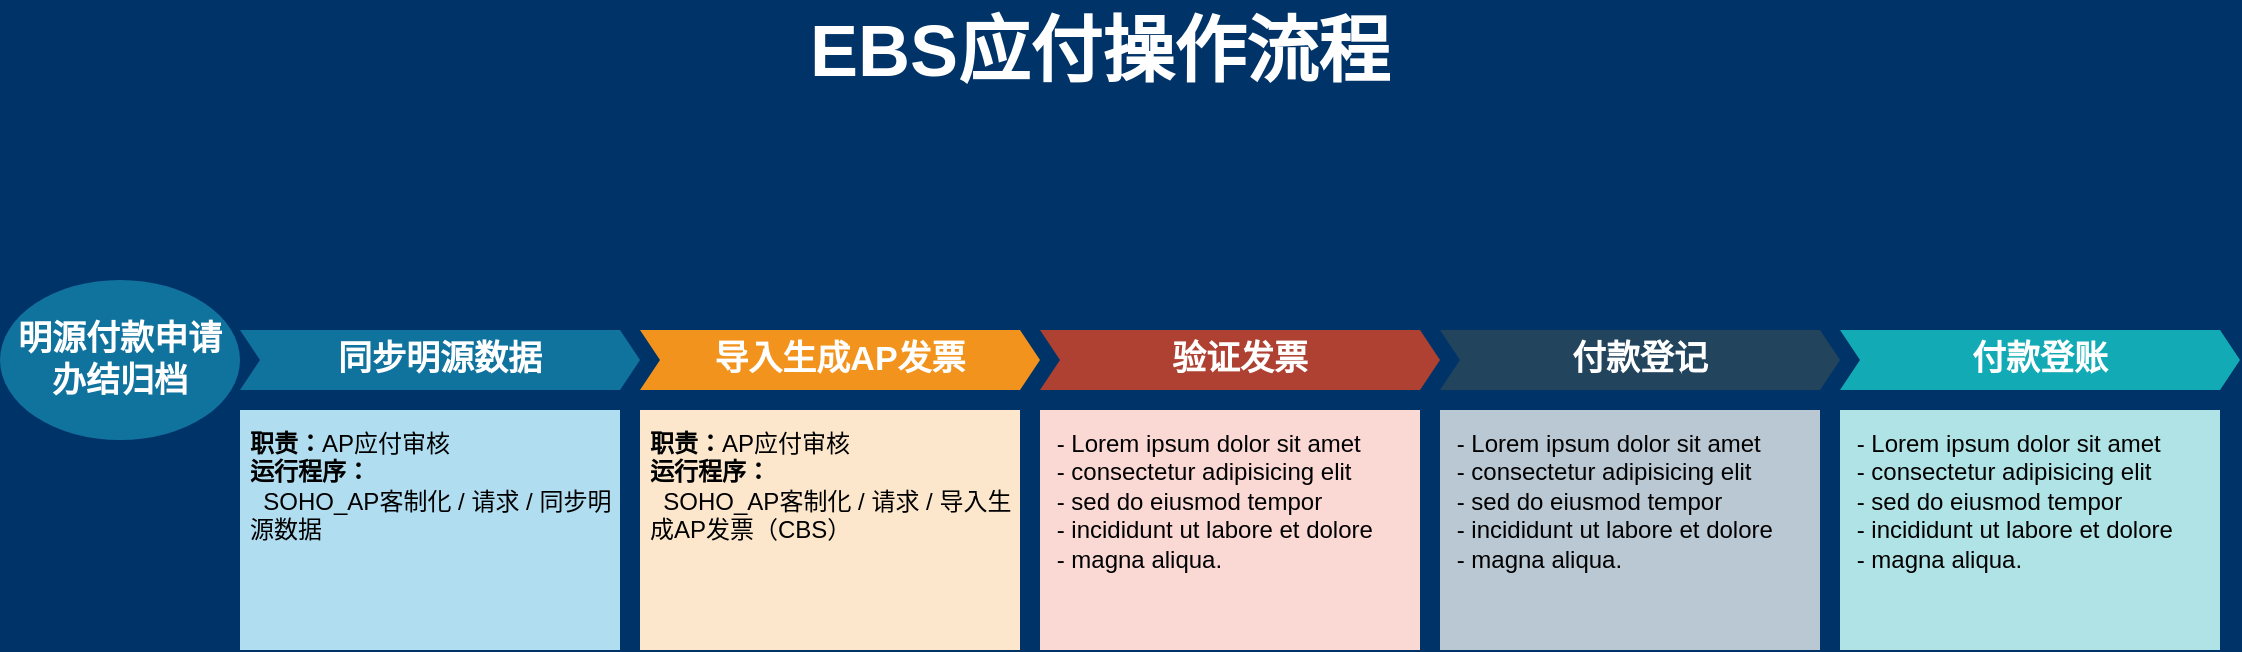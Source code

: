 <mxfile version="13.11.0" type="github">
  <diagram id="6a731a19-8d31-9384-78a2-239565b7b9f0" name="Page-1">
    <mxGraphModel dx="1393" dy="794" grid="1" gridSize="10" guides="1" tooltips="1" connect="1" arrows="1" fold="1" page="1" pageScale="1" pageWidth="1169" pageHeight="827" background="#003469" math="0" shadow="0">
      <root>
        <mxCell id="0" />
        <mxCell id="1" parent="0" />
        <mxCell id="2047" value="EBS应付操作流程" style="text;html=1;strokeColor=none;fillColor=none;align=center;verticalAlign=middle;whiteSpace=wrap;overflow=hidden;dashed=1;fontSize=36;fontColor=#FFFFFF;fontFamily=Helvetica;fontStyle=1" parent="1" vertex="1">
          <mxGeometry x="40" y="50" width="1060" height="50" as="geometry" />
        </mxCell>
        <mxCell id="8EqdA98-Pm4aeMhUXvsV-2085" value="同步明源数据" style="shape=step;perimeter=stepPerimeter;whiteSpace=wrap;html=1;fixedSize=1;size=10;fillColor=#10739E;strokeColor=none;fontSize=17;fontColor=#FFFFFF;fontStyle=1;align=center;rounded=0;" vertex="1" parent="1">
          <mxGeometry x="140" y="215" width="200" height="30" as="geometry" />
        </mxCell>
        <mxCell id="8EqdA98-Pm4aeMhUXvsV-2086" value="导入生成AP发票" style="shape=step;perimeter=stepPerimeter;whiteSpace=wrap;html=1;fixedSize=1;size=10;fillColor=#F2931E;strokeColor=none;fontSize=17;fontColor=#FFFFFF;fontStyle=1;align=center;rounded=0;" vertex="1" parent="1">
          <mxGeometry x="340" y="215" width="200" height="30" as="geometry" />
        </mxCell>
        <mxCell id="8EqdA98-Pm4aeMhUXvsV-2087" value="验证发票" style="shape=step;perimeter=stepPerimeter;whiteSpace=wrap;html=1;fixedSize=1;size=10;fillColor=#AE4132;strokeColor=none;fontSize=17;fontColor=#FFFFFF;fontStyle=1;align=center;rounded=0;" vertex="1" parent="1">
          <mxGeometry x="540" y="215" width="200" height="30" as="geometry" />
        </mxCell>
        <mxCell id="8EqdA98-Pm4aeMhUXvsV-2088" value="付款登记" style="shape=step;perimeter=stepPerimeter;whiteSpace=wrap;html=1;fixedSize=1;size=10;fillColor=#23445D;strokeColor=none;fontSize=17;fontColor=#FFFFFF;fontStyle=1;align=center;rounded=0;" vertex="1" parent="1">
          <mxGeometry x="740" y="215" width="200" height="30" as="geometry" />
        </mxCell>
        <mxCell id="8EqdA98-Pm4aeMhUXvsV-2089" value="付款登账" style="shape=step;perimeter=stepPerimeter;whiteSpace=wrap;html=1;fixedSize=1;size=10;fillColor=#12AAB5;strokeColor=none;fontSize=17;fontColor=#FFFFFF;fontStyle=1;align=center;rounded=0;" vertex="1" parent="1">
          <mxGeometry x="940" y="215" width="200" height="30" as="geometry" />
        </mxCell>
        <mxCell id="8EqdA98-Pm4aeMhUXvsV-2090" value="&lt;b&gt;职责：&lt;/b&gt;AP应付审核&lt;br&gt;&lt;b&gt;运行程序：&lt;/b&gt;&lt;br&gt;&amp;nbsp; SOHO_AP客制化 / 请求 / 同步明源数据&lt;br&gt;" style="shape=rect;fillColor=#B1DDF0;strokeColor=none;fontSize=12;html=1;whiteSpace=wrap;align=left;verticalAlign=top;spacing=5;rounded=0;" vertex="1" parent="1">
          <mxGeometry x="140" y="255" width="190" height="120" as="geometry" />
        </mxCell>
        <mxCell id="8EqdA98-Pm4aeMhUXvsV-2093" value="&lt;b&gt;职责：&lt;/b&gt;AP应付审核&lt;br&gt;&lt;b&gt;运行程序：&lt;/b&gt;&lt;br&gt;&amp;nbsp; SOHO_AP客制化 / 请求 / 导入生成AP发票（CBS）" style="shape=rect;fillColor=#FCE7CD;strokeColor=none;fontSize=12;html=1;whiteSpace=wrap;align=left;verticalAlign=top;spacing=5;rounded=0;" vertex="1" parent="1">
          <mxGeometry x="340" y="255" width="190" height="120" as="geometry" />
        </mxCell>
        <mxCell id="8EqdA98-Pm4aeMhUXvsV-2096" value="&amp;nbsp;- Lorem ipsum dolor sit amet&lt;br&gt;&amp;nbsp;- consectetur adipisicing elit&lt;br&gt;&amp;nbsp;- sed do eiusmod tempor&lt;br&gt;&amp;nbsp;- incididunt ut labore et dolore&lt;br&gt;&amp;nbsp;- magna aliqua." style="shape=rect;fillColor=#FAD9D5;strokeColor=none;fontSize=12;html=1;whiteSpace=wrap;align=left;verticalAlign=top;spacing=5;rounded=0;" vertex="1" parent="1">
          <mxGeometry x="540" y="255" width="190" height="120" as="geometry" />
        </mxCell>
        <mxCell id="8EqdA98-Pm4aeMhUXvsV-2099" value="&amp;nbsp;- Lorem ipsum dolor sit amet&lt;br&gt;&amp;nbsp;- consectetur adipisicing elit&lt;br&gt;&amp;nbsp;- sed do eiusmod tempor&lt;br&gt;&amp;nbsp;- incididunt ut labore et dolore&lt;br&gt;&amp;nbsp;- magna aliqua." style="shape=rect;fillColor=#BAC8D3;strokeColor=none;fontSize=12;html=1;whiteSpace=wrap;align=left;verticalAlign=top;spacing=5;rounded=0;" vertex="1" parent="1">
          <mxGeometry x="740" y="255" width="190" height="120" as="geometry" />
        </mxCell>
        <mxCell id="8EqdA98-Pm4aeMhUXvsV-2102" value="&amp;nbsp;- Lorem ipsum dolor sit amet&lt;br&gt;&amp;nbsp;- consectetur adipisicing elit&lt;br&gt;&amp;nbsp;- sed do eiusmod tempor&lt;br&gt;&amp;nbsp;- incididunt ut labore et dolore&lt;br&gt;&amp;nbsp;- magna aliqua." style="shape=rect;fillColor=#B0E3E6;strokeColor=none;fontSize=12;html=1;whiteSpace=wrap;align=left;verticalAlign=top;spacing=5;rounded=0;" vertex="1" parent="1">
          <mxGeometry x="940" y="255" width="190" height="120" as="geometry" />
        </mxCell>
        <mxCell id="8EqdA98-Pm4aeMhUXvsV-2108" value="明源付款申请办结归档" style="ellipse;whiteSpace=wrap;html=1;rounded=0;fontSize=17;fontColor=#FFFFFF;fontStyle=1;strokeColor=none;fillColor=#10739E;" vertex="1" parent="1">
          <mxGeometry x="20" y="190" width="120" height="80" as="geometry" />
        </mxCell>
      </root>
    </mxGraphModel>
  </diagram>
</mxfile>
